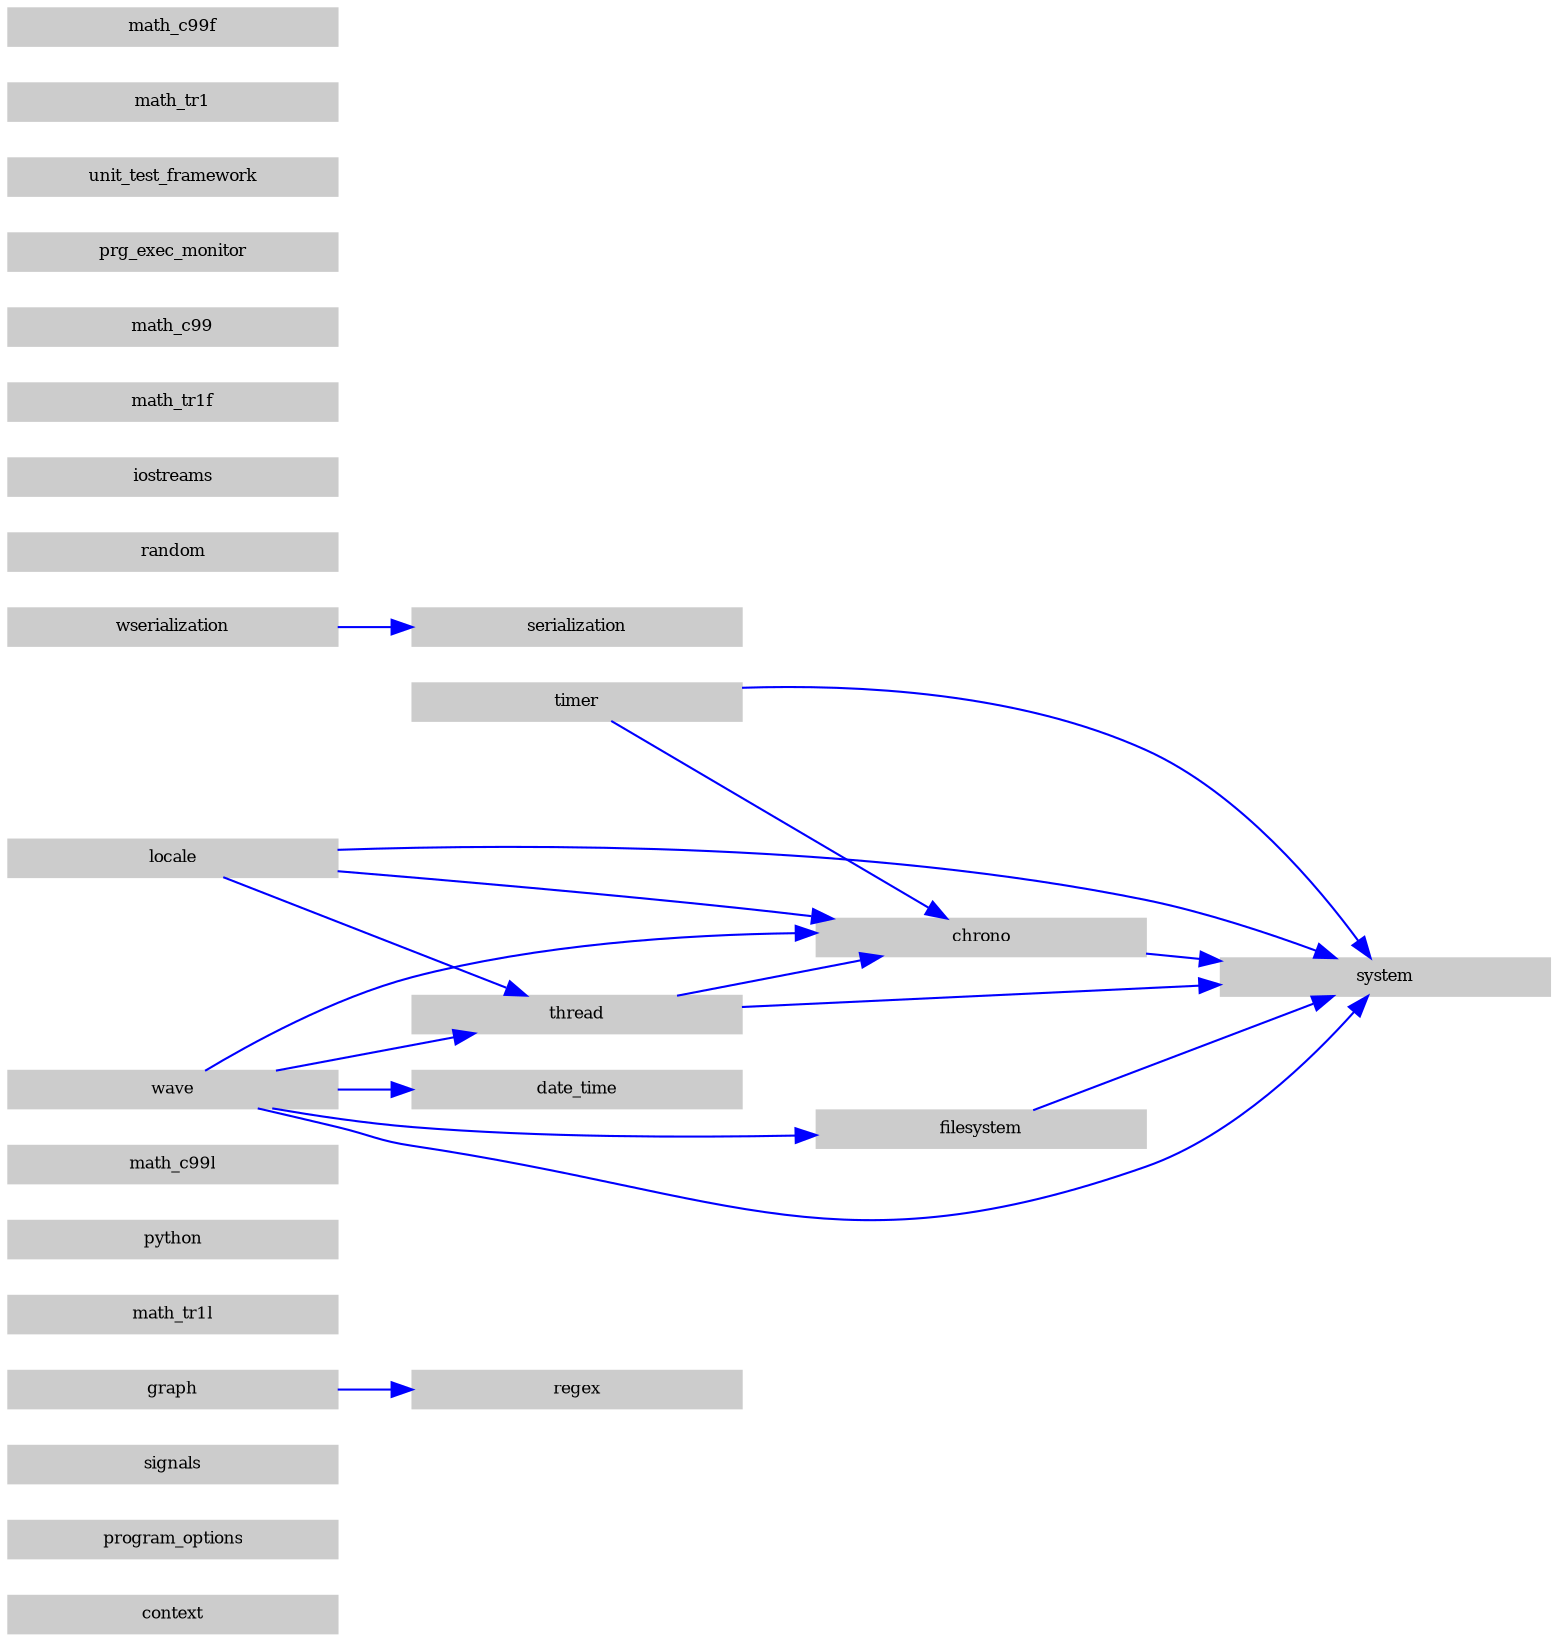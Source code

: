 /*

martin@yobbo:/usr/local/boost_1_51_0/lib$ find -P ./ -type f -name "*.so*" | xargs ldd | grep boost|sed -e "s/://g" -e "s/ => not found//g"
./libboost_context.so.1.51.0
./libboost_program_options.so.1.51.0
./libboost_signals.so.1.51.0
./libboost_regex.so.1.51.0
./libboost_math_tr1l.so.1.51.0
./libboost_graph.so.1.51.0
        libboost_regex.so.1.51.0
./libboost_python.so.1.51.0
./libboost_math_c99l.so.1.51.0
./libboost_system.so.1.51.0
./libboost_serialization.so.1.51.0
./libboost_random.so.1.51.0
./libboost_iostreams.so.1.51.0
./libboost_chrono.so.1.51.0
        libboost_system.so.1.51.0
./libboost_timer.so.1.51.0
        libboost_chrono.so.1.51.0
        libboost_system.so.1.51.0
./libboost_thread.so.1.51.0
        libboost_chrono.so.1.51.0
        libboost_system.so.1.51.0
./libboost_filesystem.so.1.51.0
        libboost_system.so.1.51.0
./libboost_date_time.so.1.51.0
./libboost_math_tr1f.so.1.51.0
./libboost_math_c99.so.1.51.0
./libboost_prg_exec_monitor.so.1.51.0
./libboost_unit_test_framework.so.1.51.0
./libboost_locale.so.1.51.0
        libboost_thread.so.1.51.0
        libboost_chrono.so.1.51.0
        libboost_system.so.1.51.0
./libboost_math_tr1.so.1.51.0
./libboost_wave.so.1.51.0
        libboost_date_time.so.1.51.0
        libboost_thread.so.1.51.0
        libboost_chrono.so.1.51.0
        libboost_filesystem.so.1.51.0
        libboost_system.so.1.51.0
./libboost_math_c99f.so.1.51.0
./libboost_wserialization.so.1.51.0
        libboost_serialization.so.1.51.0

dot -Tsvg boost-dep-tree.dot -o boost-dep-tree.dot.svg

http://users.on.net/~mbohun/src/boost-dep-tree.dot.svg

*/

digraph boost {
	rankdir=LR;

	node [shape=box,
	      style=filled,
	      fillcolor=gray80,
	      color=gray80,
	      fixedsize=true,
	      height=0.25,
	      width=2.2,
	      fontcolor=black,
	      fontsize=8];

	edge [color=blue, arrowhead=normal, arrowsize=1];

	"context"
	"program_options"
	"signals"
	"regex"
        "math_tr1l"
	"graph"               -> "regex"
	"python"
	"math_c99l"
	"system"
	"serialization"
	"random"
	"iostreams"
	"chrono"              -> "system"
	"timer"               -> "chrono"
	"timer"               -> "system"	
	"thread"              -> "chrono"
	"thread"              -> "system"	
	"filesystem"          -> "system"
	"date_time"
	"math_tr1f"
	"math_c99"
	"prg_exec_monitor"
	"unit_test_framework"
	"locale"              -> "thread"
	"locale"              -> "chrono"
	"locale"              -> "system"	
	"math_tr1"
	"wave"                -> "date_time"
	"wave"                -> "thread"
	"wave"                -> "chrono"
	"wave"                -> "filesystem"
	"wave"                -> "system"	
	"math_c99f"
	"wserialization"      -> "serialization"
}
